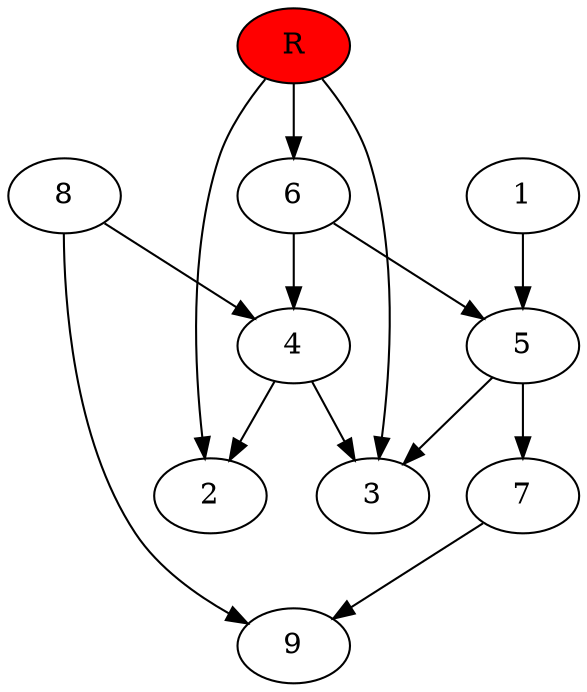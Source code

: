 digraph prb7144 {
	1
	2
	3
	4
	5
	6
	7
	8
	R [fillcolor="#ff0000" style=filled]
	1 -> 5
	4 -> 2
	4 -> 3
	5 -> 3
	5 -> 7
	6 -> 4
	6 -> 5
	7 -> 9
	8 -> 4
	8 -> 9
	R -> 2
	R -> 3
	R -> 6
}

